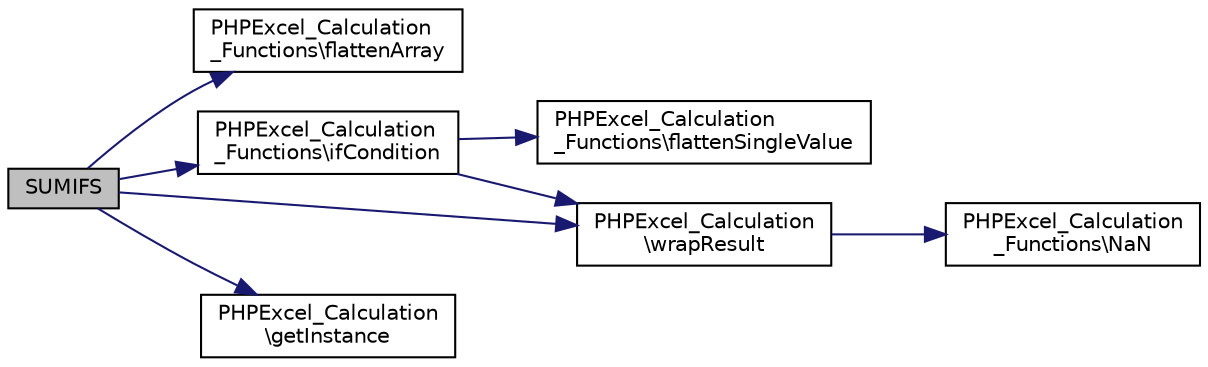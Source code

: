 digraph "SUMIFS"
{
  edge [fontname="Helvetica",fontsize="10",labelfontname="Helvetica",labelfontsize="10"];
  node [fontname="Helvetica",fontsize="10",shape=record];
  rankdir="LR";
  Node163 [label="SUMIFS",height=0.2,width=0.4,color="black", fillcolor="grey75", style="filled", fontcolor="black"];
  Node163 -> Node164 [color="midnightblue",fontsize="10",style="solid",fontname="Helvetica"];
  Node164 [label="PHPExcel_Calculation\l_Functions\\flattenArray",height=0.2,width=0.4,color="black", fillcolor="white", style="filled",URL="$class_p_h_p_excel___calculation___functions.html#a727bb3f815b719448bf2e7fd464c4542"];
  Node163 -> Node165 [color="midnightblue",fontsize="10",style="solid",fontname="Helvetica"];
  Node165 [label="PHPExcel_Calculation\l_Functions\\ifCondition",height=0.2,width=0.4,color="black", fillcolor="white", style="filled",URL="$class_p_h_p_excel___calculation___functions.html#afb4374593f88605bca8c5a8a950fdceb"];
  Node165 -> Node166 [color="midnightblue",fontsize="10",style="solid",fontname="Helvetica"];
  Node166 [label="PHPExcel_Calculation\l_Functions\\flattenSingleValue",height=0.2,width=0.4,color="black", fillcolor="white", style="filled",URL="$class_p_h_p_excel___calculation___functions.html#acaf2a2e8a02edcc96314474aa06d8550"];
  Node165 -> Node167 [color="midnightblue",fontsize="10",style="solid",fontname="Helvetica"];
  Node167 [label="PHPExcel_Calculation\l\\wrapResult",height=0.2,width=0.4,color="black", fillcolor="white", style="filled",URL="$class_p_h_p_excel___calculation.html#a0cdf7d55a4c688f39925a5c1c5d7db90"];
  Node167 -> Node168 [color="midnightblue",fontsize="10",style="solid",fontname="Helvetica"];
  Node168 [label="PHPExcel_Calculation\l_Functions\\NaN",height=0.2,width=0.4,color="black", fillcolor="white", style="filled",URL="$class_p_h_p_excel___calculation___functions.html#ad35ef66aa71a12a3f978b34c0e595a89"];
  Node163 -> Node167 [color="midnightblue",fontsize="10",style="solid",fontname="Helvetica"];
  Node163 -> Node169 [color="midnightblue",fontsize="10",style="solid",fontname="Helvetica"];
  Node169 [label="PHPExcel_Calculation\l\\getInstance",height=0.2,width=0.4,color="black", fillcolor="white", style="filled",URL="$class_p_h_p_excel___calculation.html#a8bfbadeff4d146fadfef867cd1f5526d"];
}
